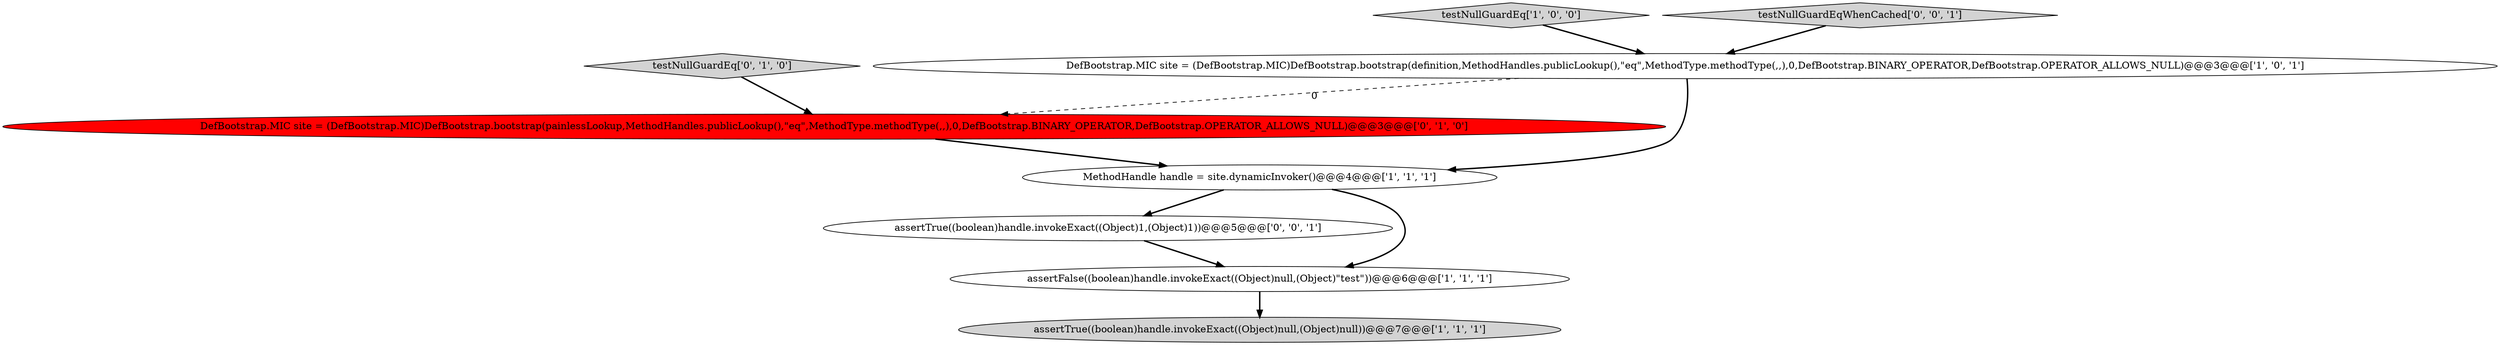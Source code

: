 digraph {
0 [style = filled, label = "MethodHandle handle = site.dynamicInvoker()@@@4@@@['1', '1', '1']", fillcolor = white, shape = ellipse image = "AAA0AAABBB1BBB"];
2 [style = filled, label = "testNullGuardEq['1', '0', '0']", fillcolor = lightgray, shape = diamond image = "AAA0AAABBB1BBB"];
3 [style = filled, label = "assertTrue((boolean)handle.invokeExact((Object)null,(Object)null))@@@7@@@['1', '1', '1']", fillcolor = lightgray, shape = ellipse image = "AAA0AAABBB1BBB"];
7 [style = filled, label = "testNullGuardEqWhenCached['0', '0', '1']", fillcolor = lightgray, shape = diamond image = "AAA0AAABBB3BBB"];
6 [style = filled, label = "DefBootstrap.MIC site = (DefBootstrap.MIC)DefBootstrap.bootstrap(painlessLookup,MethodHandles.publicLookup(),\"eq\",MethodType.methodType(,,),0,DefBootstrap.BINARY_OPERATOR,DefBootstrap.OPERATOR_ALLOWS_NULL)@@@3@@@['0', '1', '0']", fillcolor = red, shape = ellipse image = "AAA1AAABBB2BBB"];
8 [style = filled, label = "assertTrue((boolean)handle.invokeExact((Object)1,(Object)1))@@@5@@@['0', '0', '1']", fillcolor = white, shape = ellipse image = "AAA0AAABBB3BBB"];
5 [style = filled, label = "testNullGuardEq['0', '1', '0']", fillcolor = lightgray, shape = diamond image = "AAA0AAABBB2BBB"];
1 [style = filled, label = "DefBootstrap.MIC site = (DefBootstrap.MIC)DefBootstrap.bootstrap(definition,MethodHandles.publicLookup(),\"eq\",MethodType.methodType(,,),0,DefBootstrap.BINARY_OPERATOR,DefBootstrap.OPERATOR_ALLOWS_NULL)@@@3@@@['1', '0', '1']", fillcolor = white, shape = ellipse image = "AAA0AAABBB1BBB"];
4 [style = filled, label = "assertFalse((boolean)handle.invokeExact((Object)null,(Object)\"test\"))@@@6@@@['1', '1', '1']", fillcolor = white, shape = ellipse image = "AAA0AAABBB1BBB"];
4->3 [style = bold, label=""];
6->0 [style = bold, label=""];
7->1 [style = bold, label=""];
1->0 [style = bold, label=""];
8->4 [style = bold, label=""];
5->6 [style = bold, label=""];
0->4 [style = bold, label=""];
1->6 [style = dashed, label="0"];
2->1 [style = bold, label=""];
0->8 [style = bold, label=""];
}
